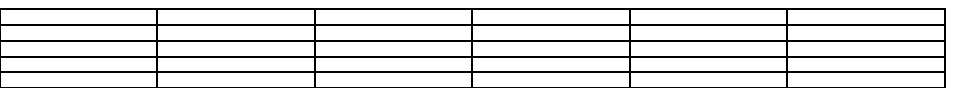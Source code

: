 %outputtemplate:="%j%c.mps";
beginfig(1) ;
u=0.2cm ;
  b=10*u ;
  nb=6 ;
%draw (2u,2u) -- (0,0) -- (0,3u) -- (3u,0) -- (0,0); 
%pickup pencircle scaled 12pt;
%for i=0 upto 2 :
%for j=0 upto 2 : 
%draw (i*u,j*u); 
%endfor
%endfor
  for i=0 upto 5 :
    draw (0,i*1u) -- (nb*b,i*1u) ;
  endfor
  for i=0 upto nb :
    draw (i*b,0*1u) -- (i*b,5*1u) ;
  endfor
endfig ;
bye

